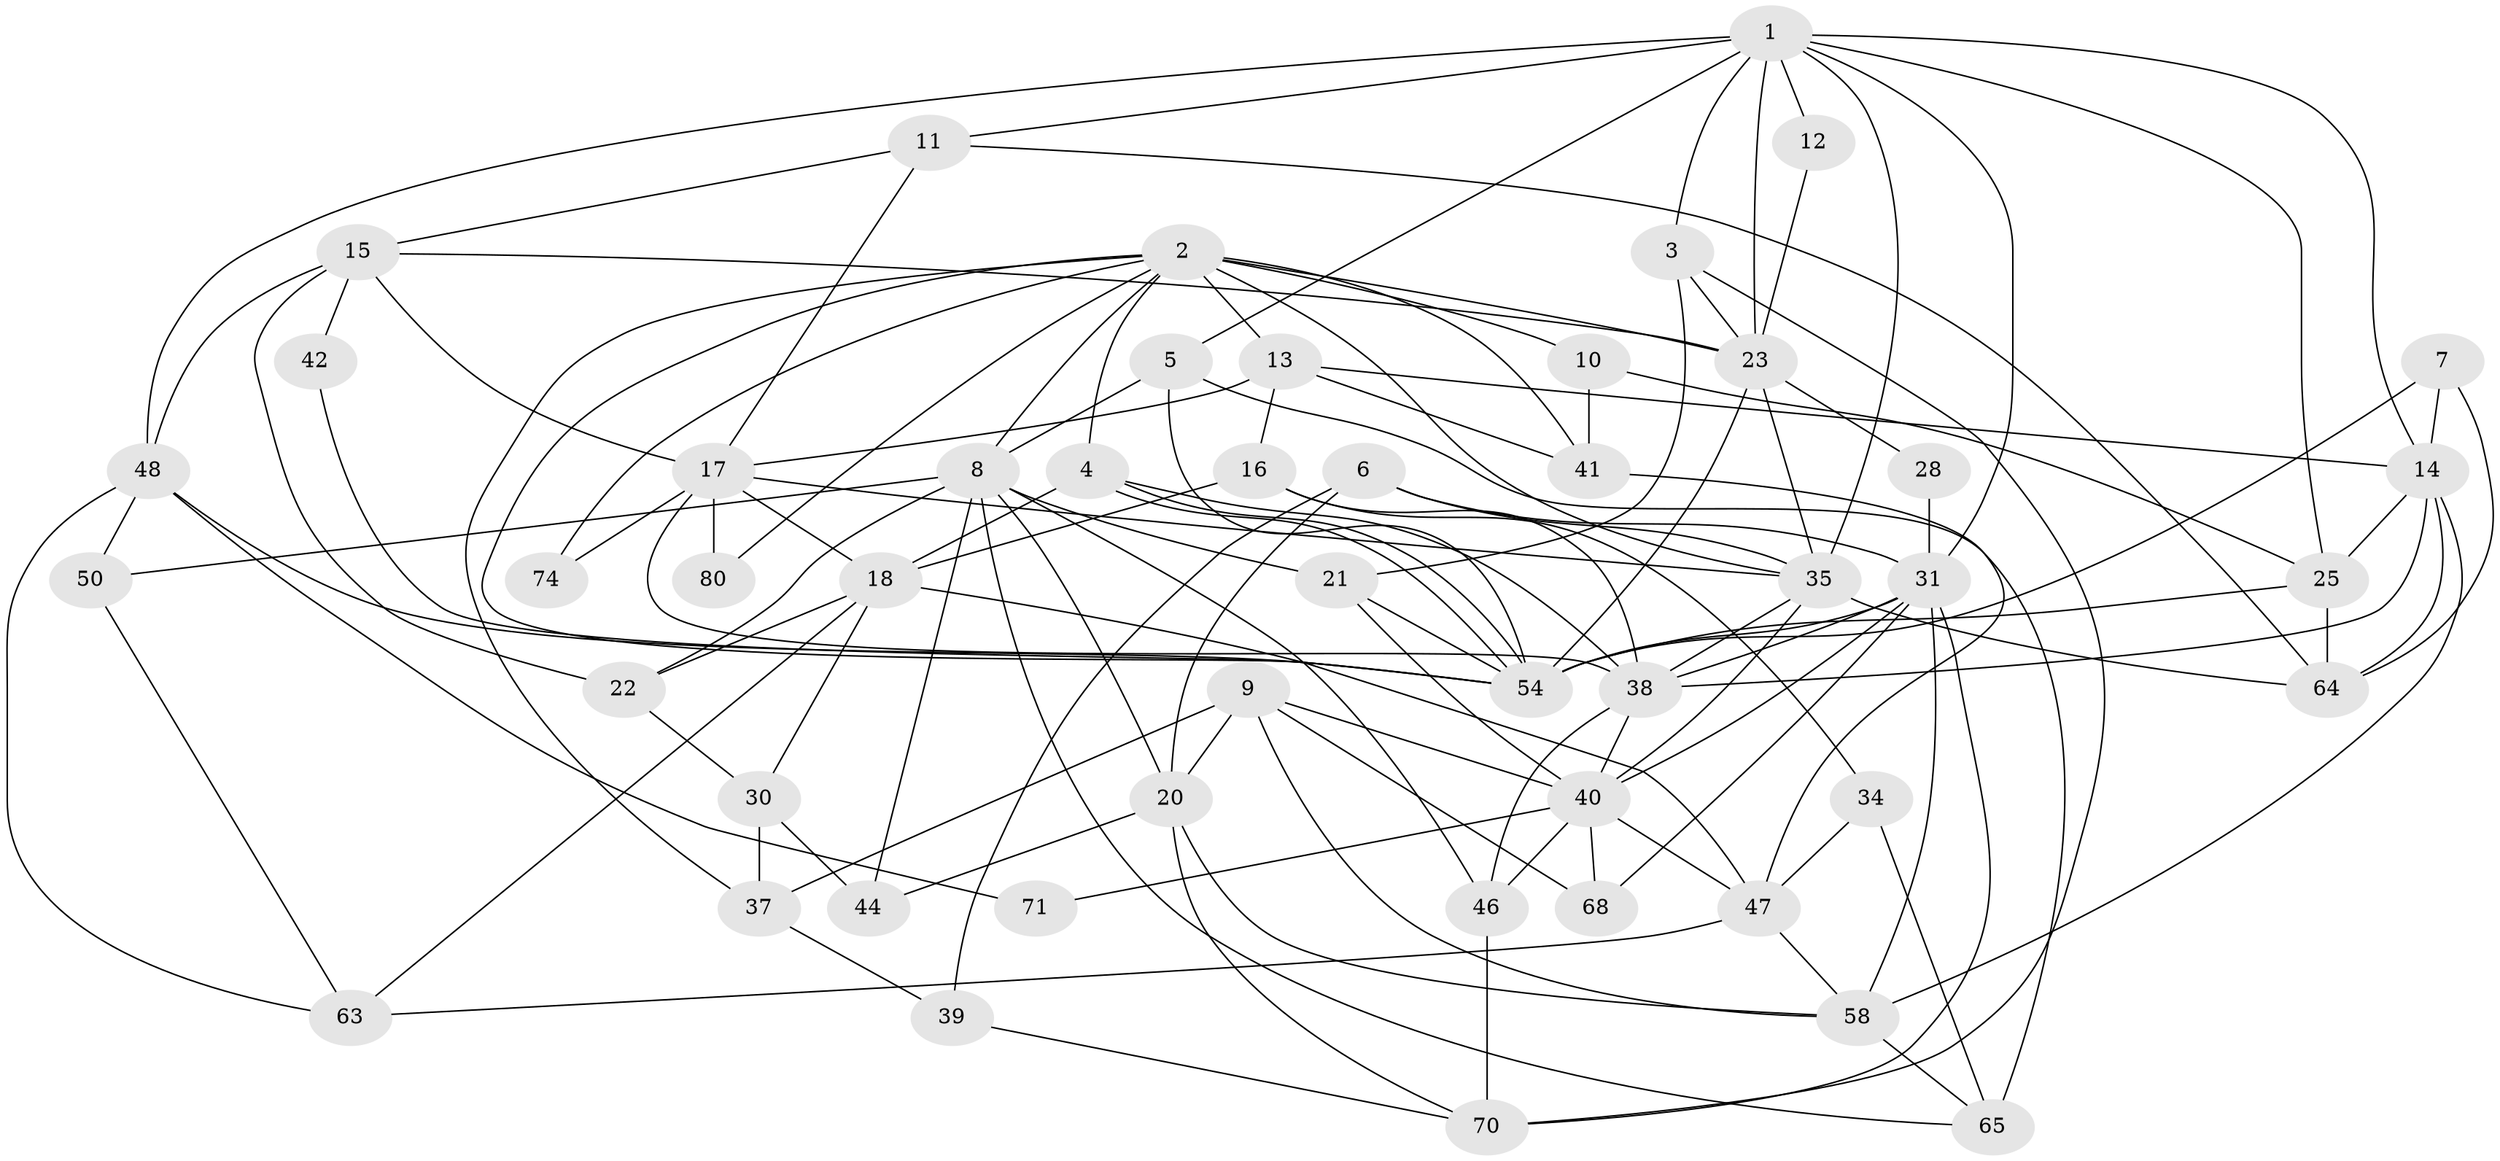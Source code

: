 // Generated by graph-tools (version 1.1) at 2025/52/02/27/25 19:52:04]
// undirected, 49 vertices, 125 edges
graph export_dot {
graph [start="1"]
  node [color=gray90,style=filled];
  1 [super="+32"];
  2 [super="+29"];
  3 [super="+27"];
  4;
  5 [super="+62"];
  6 [super="+75"];
  7 [super="+24"];
  8 [super="+19"];
  9 [super="+66"];
  10;
  11 [super="+51"];
  12;
  13 [super="+61"];
  14 [super="+72"];
  15 [super="+78"];
  16 [super="+45"];
  17 [super="+26"];
  18 [super="+33"];
  20 [super="+52"];
  21;
  22;
  23 [super="+59"];
  25 [super="+36"];
  28;
  30 [super="+53"];
  31 [super="+55"];
  34;
  35 [super="+69"];
  37;
  38 [super="+43"];
  39 [super="+76"];
  40 [super="+81"];
  41 [super="+57"];
  42;
  44;
  46 [super="+56"];
  47 [super="+73"];
  48 [super="+49"];
  50;
  54 [super="+77"];
  58 [super="+60"];
  63 [super="+79"];
  64 [super="+67"];
  65;
  68;
  70;
  71;
  74;
  80;
  1 -- 25;
  1 -- 14;
  1 -- 5;
  1 -- 11;
  1 -- 48;
  1 -- 35;
  1 -- 3;
  1 -- 12;
  1 -- 31;
  1 -- 23;
  2 -- 35 [weight=2];
  2 -- 23;
  2 -- 10;
  2 -- 37;
  2 -- 74;
  2 -- 80;
  2 -- 41;
  2 -- 8;
  2 -- 4;
  2 -- 54;
  2 -- 13;
  3 -- 21;
  3 -- 70;
  3 -- 23;
  4 -- 38;
  4 -- 54;
  4 -- 54;
  4 -- 18;
  5 -- 65;
  5 -- 8;
  5 -- 54;
  6 -- 39;
  6 -- 31;
  6 -- 35;
  6 -- 20;
  7 -- 14 [weight=2];
  7 -- 64;
  7 -- 54;
  8 -- 44;
  8 -- 50;
  8 -- 65;
  8 -- 46;
  8 -- 20;
  8 -- 21;
  8 -- 22;
  9 -- 40;
  9 -- 20;
  9 -- 37;
  9 -- 68;
  9 -- 58;
  10 -- 41;
  10 -- 25;
  11 -- 64;
  11 -- 17;
  11 -- 15;
  12 -- 23;
  13 -- 41;
  13 -- 17;
  13 -- 16;
  13 -- 14;
  14 -- 64;
  14 -- 38;
  14 -- 25;
  14 -- 58;
  15 -- 22;
  15 -- 42;
  15 -- 48 [weight=2];
  15 -- 17 [weight=2];
  15 -- 23;
  16 -- 18;
  16 -- 38;
  16 -- 34;
  17 -- 74;
  17 -- 80;
  17 -- 18;
  17 -- 35;
  17 -- 38;
  18 -- 22;
  18 -- 63;
  18 -- 30;
  18 -- 47;
  20 -- 44;
  20 -- 70;
  20 -- 58;
  21 -- 40;
  21 -- 54;
  22 -- 30 [weight=2];
  23 -- 28;
  23 -- 35;
  23 -- 54;
  25 -- 64;
  25 -- 54;
  28 -- 31;
  30 -- 37;
  30 -- 44;
  31 -- 68;
  31 -- 40;
  31 -- 54;
  31 -- 70;
  31 -- 58;
  31 -- 38;
  34 -- 65;
  34 -- 47;
  35 -- 64;
  35 -- 40;
  35 -- 38;
  37 -- 39;
  38 -- 40;
  38 -- 46;
  39 -- 70;
  40 -- 68;
  40 -- 71;
  40 -- 46;
  40 -- 47;
  41 -- 47;
  42 -- 54;
  46 -- 70;
  47 -- 63;
  47 -- 58;
  48 -- 50;
  48 -- 54;
  48 -- 71;
  48 -- 63;
  50 -- 63;
  58 -- 65;
}
